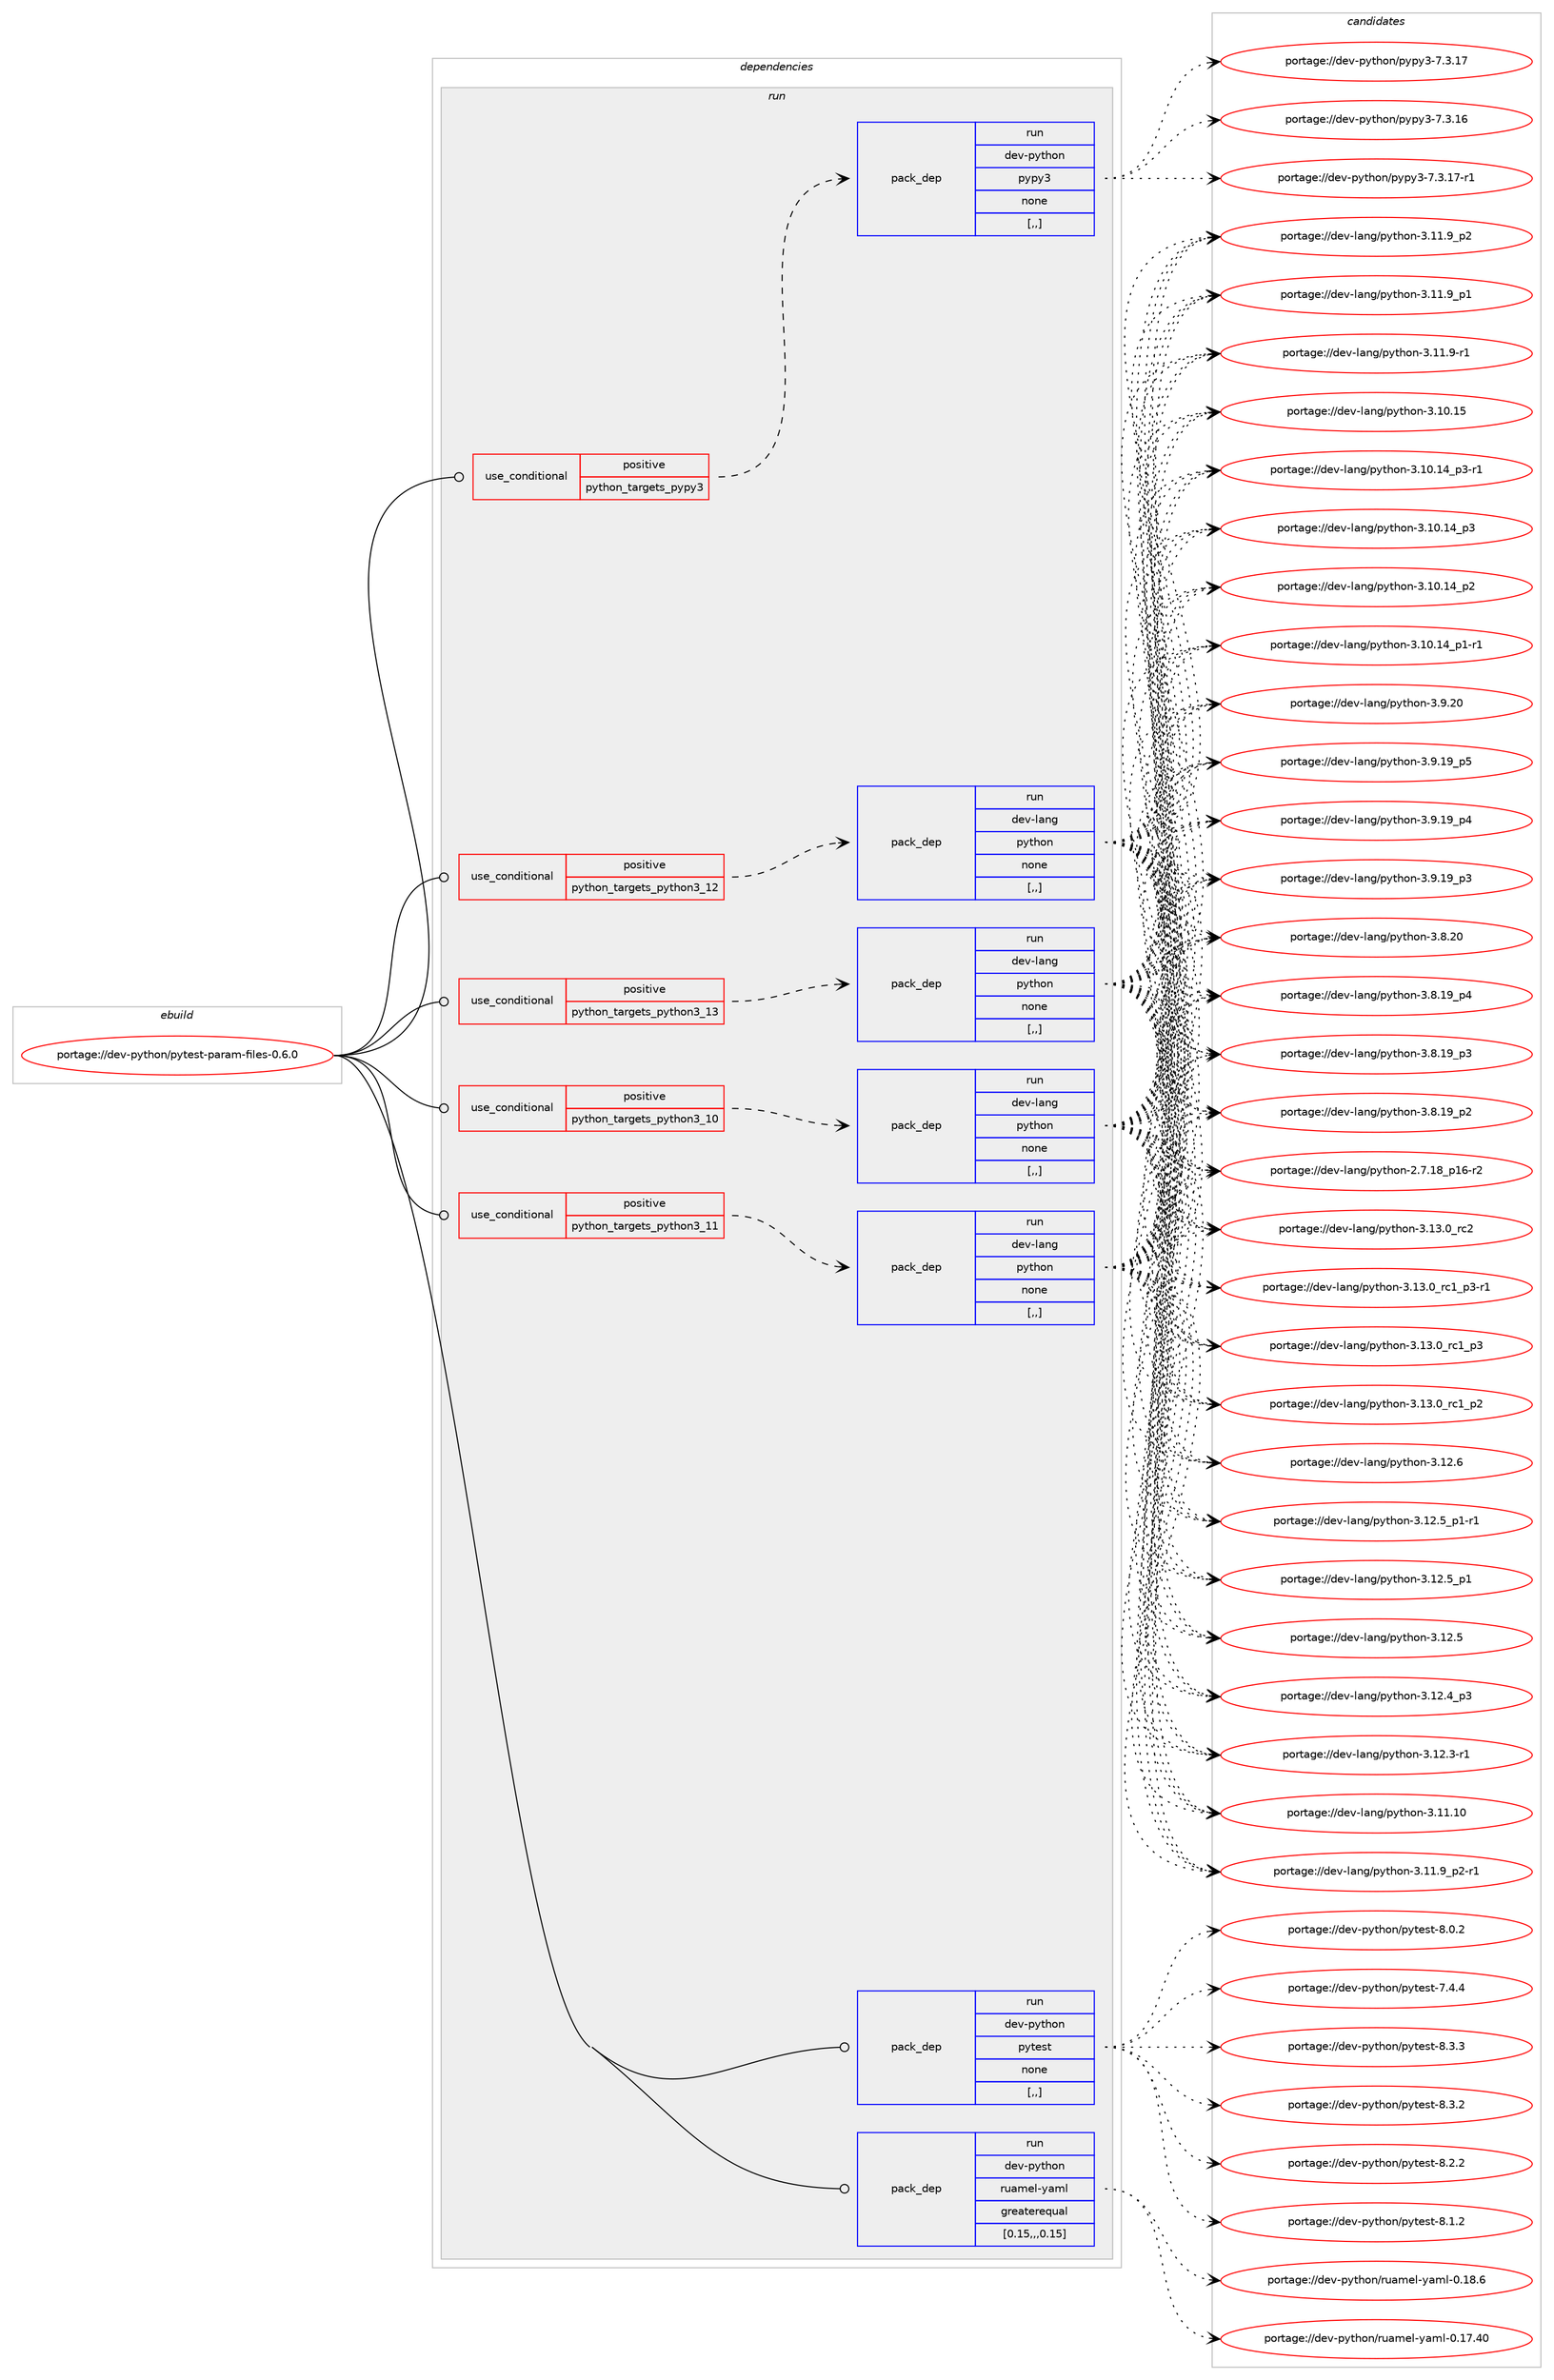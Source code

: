 digraph prolog {

# *************
# Graph options
# *************

newrank=true;
concentrate=true;
compound=true;
graph [rankdir=LR,fontname=Helvetica,fontsize=10,ranksep=1.5];#, ranksep=2.5, nodesep=0.2];
edge  [arrowhead=vee];
node  [fontname=Helvetica,fontsize=10];

# **********
# The ebuild
# **********

subgraph cluster_leftcol {
color=gray;
label=<<i>ebuild</i>>;
id [label="portage://dev-python/pytest-param-files-0.6.0", color=red, width=4, href="../dev-python/pytest-param-files-0.6.0.svg"];
}

# ****************
# The dependencies
# ****************

subgraph cluster_midcol {
color=gray;
label=<<i>dependencies</i>>;
subgraph cluster_compile {
fillcolor="#eeeeee";
style=filled;
label=<<i>compile</i>>;
}
subgraph cluster_compileandrun {
fillcolor="#eeeeee";
style=filled;
label=<<i>compile and run</i>>;
}
subgraph cluster_run {
fillcolor="#eeeeee";
style=filled;
label=<<i>run</i>>;
subgraph cond168613 {
dependency654462 [label=<<TABLE BORDER="0" CELLBORDER="1" CELLSPACING="0" CELLPADDING="4"><TR><TD ROWSPAN="3" CELLPADDING="10">use_conditional</TD></TR><TR><TD>positive</TD></TR><TR><TD>python_targets_pypy3</TD></TR></TABLE>>, shape=none, color=red];
subgraph pack480992 {
dependency654463 [label=<<TABLE BORDER="0" CELLBORDER="1" CELLSPACING="0" CELLPADDING="4" WIDTH="220"><TR><TD ROWSPAN="6" CELLPADDING="30">pack_dep</TD></TR><TR><TD WIDTH="110">run</TD></TR><TR><TD>dev-python</TD></TR><TR><TD>pypy3</TD></TR><TR><TD>none</TD></TR><TR><TD>[,,]</TD></TR></TABLE>>, shape=none, color=blue];
}
dependency654462:e -> dependency654463:w [weight=20,style="dashed",arrowhead="vee"];
}
id:e -> dependency654462:w [weight=20,style="solid",arrowhead="odot"];
subgraph cond168614 {
dependency654464 [label=<<TABLE BORDER="0" CELLBORDER="1" CELLSPACING="0" CELLPADDING="4"><TR><TD ROWSPAN="3" CELLPADDING="10">use_conditional</TD></TR><TR><TD>positive</TD></TR><TR><TD>python_targets_python3_10</TD></TR></TABLE>>, shape=none, color=red];
subgraph pack480993 {
dependency654465 [label=<<TABLE BORDER="0" CELLBORDER="1" CELLSPACING="0" CELLPADDING="4" WIDTH="220"><TR><TD ROWSPAN="6" CELLPADDING="30">pack_dep</TD></TR><TR><TD WIDTH="110">run</TD></TR><TR><TD>dev-lang</TD></TR><TR><TD>python</TD></TR><TR><TD>none</TD></TR><TR><TD>[,,]</TD></TR></TABLE>>, shape=none, color=blue];
}
dependency654464:e -> dependency654465:w [weight=20,style="dashed",arrowhead="vee"];
}
id:e -> dependency654464:w [weight=20,style="solid",arrowhead="odot"];
subgraph cond168615 {
dependency654466 [label=<<TABLE BORDER="0" CELLBORDER="1" CELLSPACING="0" CELLPADDING="4"><TR><TD ROWSPAN="3" CELLPADDING="10">use_conditional</TD></TR><TR><TD>positive</TD></TR><TR><TD>python_targets_python3_11</TD></TR></TABLE>>, shape=none, color=red];
subgraph pack480994 {
dependency654467 [label=<<TABLE BORDER="0" CELLBORDER="1" CELLSPACING="0" CELLPADDING="4" WIDTH="220"><TR><TD ROWSPAN="6" CELLPADDING="30">pack_dep</TD></TR><TR><TD WIDTH="110">run</TD></TR><TR><TD>dev-lang</TD></TR><TR><TD>python</TD></TR><TR><TD>none</TD></TR><TR><TD>[,,]</TD></TR></TABLE>>, shape=none, color=blue];
}
dependency654466:e -> dependency654467:w [weight=20,style="dashed",arrowhead="vee"];
}
id:e -> dependency654466:w [weight=20,style="solid",arrowhead="odot"];
subgraph cond168616 {
dependency654468 [label=<<TABLE BORDER="0" CELLBORDER="1" CELLSPACING="0" CELLPADDING="4"><TR><TD ROWSPAN="3" CELLPADDING="10">use_conditional</TD></TR><TR><TD>positive</TD></TR><TR><TD>python_targets_python3_12</TD></TR></TABLE>>, shape=none, color=red];
subgraph pack480995 {
dependency654469 [label=<<TABLE BORDER="0" CELLBORDER="1" CELLSPACING="0" CELLPADDING="4" WIDTH="220"><TR><TD ROWSPAN="6" CELLPADDING="30">pack_dep</TD></TR><TR><TD WIDTH="110">run</TD></TR><TR><TD>dev-lang</TD></TR><TR><TD>python</TD></TR><TR><TD>none</TD></TR><TR><TD>[,,]</TD></TR></TABLE>>, shape=none, color=blue];
}
dependency654468:e -> dependency654469:w [weight=20,style="dashed",arrowhead="vee"];
}
id:e -> dependency654468:w [weight=20,style="solid",arrowhead="odot"];
subgraph cond168617 {
dependency654470 [label=<<TABLE BORDER="0" CELLBORDER="1" CELLSPACING="0" CELLPADDING="4"><TR><TD ROWSPAN="3" CELLPADDING="10">use_conditional</TD></TR><TR><TD>positive</TD></TR><TR><TD>python_targets_python3_13</TD></TR></TABLE>>, shape=none, color=red];
subgraph pack480996 {
dependency654471 [label=<<TABLE BORDER="0" CELLBORDER="1" CELLSPACING="0" CELLPADDING="4" WIDTH="220"><TR><TD ROWSPAN="6" CELLPADDING="30">pack_dep</TD></TR><TR><TD WIDTH="110">run</TD></TR><TR><TD>dev-lang</TD></TR><TR><TD>python</TD></TR><TR><TD>none</TD></TR><TR><TD>[,,]</TD></TR></TABLE>>, shape=none, color=blue];
}
dependency654470:e -> dependency654471:w [weight=20,style="dashed",arrowhead="vee"];
}
id:e -> dependency654470:w [weight=20,style="solid",arrowhead="odot"];
subgraph pack480997 {
dependency654472 [label=<<TABLE BORDER="0" CELLBORDER="1" CELLSPACING="0" CELLPADDING="4" WIDTH="220"><TR><TD ROWSPAN="6" CELLPADDING="30">pack_dep</TD></TR><TR><TD WIDTH="110">run</TD></TR><TR><TD>dev-python</TD></TR><TR><TD>pytest</TD></TR><TR><TD>none</TD></TR><TR><TD>[,,]</TD></TR></TABLE>>, shape=none, color=blue];
}
id:e -> dependency654472:w [weight=20,style="solid",arrowhead="odot"];
subgraph pack480998 {
dependency654473 [label=<<TABLE BORDER="0" CELLBORDER="1" CELLSPACING="0" CELLPADDING="4" WIDTH="220"><TR><TD ROWSPAN="6" CELLPADDING="30">pack_dep</TD></TR><TR><TD WIDTH="110">run</TD></TR><TR><TD>dev-python</TD></TR><TR><TD>ruamel-yaml</TD></TR><TR><TD>greaterequal</TD></TR><TR><TD>[0.15,,,0.15]</TD></TR></TABLE>>, shape=none, color=blue];
}
id:e -> dependency654473:w [weight=20,style="solid",arrowhead="odot"];
}
}

# **************
# The candidates
# **************

subgraph cluster_choices {
rank=same;
color=gray;
label=<<i>candidates</i>>;

subgraph choice480992 {
color=black;
nodesep=1;
choice100101118451121211161041111104711212111212151455546514649554511449 [label="portage://dev-python/pypy3-7.3.17-r1", color=red, width=4,href="../dev-python/pypy3-7.3.17-r1.svg"];
choice10010111845112121116104111110471121211121215145554651464955 [label="portage://dev-python/pypy3-7.3.17", color=red, width=4,href="../dev-python/pypy3-7.3.17.svg"];
choice10010111845112121116104111110471121211121215145554651464954 [label="portage://dev-python/pypy3-7.3.16", color=red, width=4,href="../dev-python/pypy3-7.3.16.svg"];
dependency654463:e -> choice100101118451121211161041111104711212111212151455546514649554511449:w [style=dotted,weight="100"];
dependency654463:e -> choice10010111845112121116104111110471121211121215145554651464955:w [style=dotted,weight="100"];
dependency654463:e -> choice10010111845112121116104111110471121211121215145554651464954:w [style=dotted,weight="100"];
}
subgraph choice480993 {
color=black;
nodesep=1;
choice10010111845108971101034711212111610411111045514649514648951149950 [label="portage://dev-lang/python-3.13.0_rc2", color=red, width=4,href="../dev-lang/python-3.13.0_rc2.svg"];
choice1001011184510897110103471121211161041111104551464951464895114994995112514511449 [label="portage://dev-lang/python-3.13.0_rc1_p3-r1", color=red, width=4,href="../dev-lang/python-3.13.0_rc1_p3-r1.svg"];
choice100101118451089711010347112121116104111110455146495146489511499499511251 [label="portage://dev-lang/python-3.13.0_rc1_p3", color=red, width=4,href="../dev-lang/python-3.13.0_rc1_p3.svg"];
choice100101118451089711010347112121116104111110455146495146489511499499511250 [label="portage://dev-lang/python-3.13.0_rc1_p2", color=red, width=4,href="../dev-lang/python-3.13.0_rc1_p2.svg"];
choice10010111845108971101034711212111610411111045514649504654 [label="portage://dev-lang/python-3.12.6", color=red, width=4,href="../dev-lang/python-3.12.6.svg"];
choice1001011184510897110103471121211161041111104551464950465395112494511449 [label="portage://dev-lang/python-3.12.5_p1-r1", color=red, width=4,href="../dev-lang/python-3.12.5_p1-r1.svg"];
choice100101118451089711010347112121116104111110455146495046539511249 [label="portage://dev-lang/python-3.12.5_p1", color=red, width=4,href="../dev-lang/python-3.12.5_p1.svg"];
choice10010111845108971101034711212111610411111045514649504653 [label="portage://dev-lang/python-3.12.5", color=red, width=4,href="../dev-lang/python-3.12.5.svg"];
choice100101118451089711010347112121116104111110455146495046529511251 [label="portage://dev-lang/python-3.12.4_p3", color=red, width=4,href="../dev-lang/python-3.12.4_p3.svg"];
choice100101118451089711010347112121116104111110455146495046514511449 [label="portage://dev-lang/python-3.12.3-r1", color=red, width=4,href="../dev-lang/python-3.12.3-r1.svg"];
choice1001011184510897110103471121211161041111104551464949464948 [label="portage://dev-lang/python-3.11.10", color=red, width=4,href="../dev-lang/python-3.11.10.svg"];
choice1001011184510897110103471121211161041111104551464949465795112504511449 [label="portage://dev-lang/python-3.11.9_p2-r1", color=red, width=4,href="../dev-lang/python-3.11.9_p2-r1.svg"];
choice100101118451089711010347112121116104111110455146494946579511250 [label="portage://dev-lang/python-3.11.9_p2", color=red, width=4,href="../dev-lang/python-3.11.9_p2.svg"];
choice100101118451089711010347112121116104111110455146494946579511249 [label="portage://dev-lang/python-3.11.9_p1", color=red, width=4,href="../dev-lang/python-3.11.9_p1.svg"];
choice100101118451089711010347112121116104111110455146494946574511449 [label="portage://dev-lang/python-3.11.9-r1", color=red, width=4,href="../dev-lang/python-3.11.9-r1.svg"];
choice1001011184510897110103471121211161041111104551464948464953 [label="portage://dev-lang/python-3.10.15", color=red, width=4,href="../dev-lang/python-3.10.15.svg"];
choice100101118451089711010347112121116104111110455146494846495295112514511449 [label="portage://dev-lang/python-3.10.14_p3-r1", color=red, width=4,href="../dev-lang/python-3.10.14_p3-r1.svg"];
choice10010111845108971101034711212111610411111045514649484649529511251 [label="portage://dev-lang/python-3.10.14_p3", color=red, width=4,href="../dev-lang/python-3.10.14_p3.svg"];
choice10010111845108971101034711212111610411111045514649484649529511250 [label="portage://dev-lang/python-3.10.14_p2", color=red, width=4,href="../dev-lang/python-3.10.14_p2.svg"];
choice100101118451089711010347112121116104111110455146494846495295112494511449 [label="portage://dev-lang/python-3.10.14_p1-r1", color=red, width=4,href="../dev-lang/python-3.10.14_p1-r1.svg"];
choice10010111845108971101034711212111610411111045514657465048 [label="portage://dev-lang/python-3.9.20", color=red, width=4,href="../dev-lang/python-3.9.20.svg"];
choice100101118451089711010347112121116104111110455146574649579511253 [label="portage://dev-lang/python-3.9.19_p5", color=red, width=4,href="../dev-lang/python-3.9.19_p5.svg"];
choice100101118451089711010347112121116104111110455146574649579511252 [label="portage://dev-lang/python-3.9.19_p4", color=red, width=4,href="../dev-lang/python-3.9.19_p4.svg"];
choice100101118451089711010347112121116104111110455146574649579511251 [label="portage://dev-lang/python-3.9.19_p3", color=red, width=4,href="../dev-lang/python-3.9.19_p3.svg"];
choice10010111845108971101034711212111610411111045514656465048 [label="portage://dev-lang/python-3.8.20", color=red, width=4,href="../dev-lang/python-3.8.20.svg"];
choice100101118451089711010347112121116104111110455146564649579511252 [label="portage://dev-lang/python-3.8.19_p4", color=red, width=4,href="../dev-lang/python-3.8.19_p4.svg"];
choice100101118451089711010347112121116104111110455146564649579511251 [label="portage://dev-lang/python-3.8.19_p3", color=red, width=4,href="../dev-lang/python-3.8.19_p3.svg"];
choice100101118451089711010347112121116104111110455146564649579511250 [label="portage://dev-lang/python-3.8.19_p2", color=red, width=4,href="../dev-lang/python-3.8.19_p2.svg"];
choice100101118451089711010347112121116104111110455046554649569511249544511450 [label="portage://dev-lang/python-2.7.18_p16-r2", color=red, width=4,href="../dev-lang/python-2.7.18_p16-r2.svg"];
dependency654465:e -> choice10010111845108971101034711212111610411111045514649514648951149950:w [style=dotted,weight="100"];
dependency654465:e -> choice1001011184510897110103471121211161041111104551464951464895114994995112514511449:w [style=dotted,weight="100"];
dependency654465:e -> choice100101118451089711010347112121116104111110455146495146489511499499511251:w [style=dotted,weight="100"];
dependency654465:e -> choice100101118451089711010347112121116104111110455146495146489511499499511250:w [style=dotted,weight="100"];
dependency654465:e -> choice10010111845108971101034711212111610411111045514649504654:w [style=dotted,weight="100"];
dependency654465:e -> choice1001011184510897110103471121211161041111104551464950465395112494511449:w [style=dotted,weight="100"];
dependency654465:e -> choice100101118451089711010347112121116104111110455146495046539511249:w [style=dotted,weight="100"];
dependency654465:e -> choice10010111845108971101034711212111610411111045514649504653:w [style=dotted,weight="100"];
dependency654465:e -> choice100101118451089711010347112121116104111110455146495046529511251:w [style=dotted,weight="100"];
dependency654465:e -> choice100101118451089711010347112121116104111110455146495046514511449:w [style=dotted,weight="100"];
dependency654465:e -> choice1001011184510897110103471121211161041111104551464949464948:w [style=dotted,weight="100"];
dependency654465:e -> choice1001011184510897110103471121211161041111104551464949465795112504511449:w [style=dotted,weight="100"];
dependency654465:e -> choice100101118451089711010347112121116104111110455146494946579511250:w [style=dotted,weight="100"];
dependency654465:e -> choice100101118451089711010347112121116104111110455146494946579511249:w [style=dotted,weight="100"];
dependency654465:e -> choice100101118451089711010347112121116104111110455146494946574511449:w [style=dotted,weight="100"];
dependency654465:e -> choice1001011184510897110103471121211161041111104551464948464953:w [style=dotted,weight="100"];
dependency654465:e -> choice100101118451089711010347112121116104111110455146494846495295112514511449:w [style=dotted,weight="100"];
dependency654465:e -> choice10010111845108971101034711212111610411111045514649484649529511251:w [style=dotted,weight="100"];
dependency654465:e -> choice10010111845108971101034711212111610411111045514649484649529511250:w [style=dotted,weight="100"];
dependency654465:e -> choice100101118451089711010347112121116104111110455146494846495295112494511449:w [style=dotted,weight="100"];
dependency654465:e -> choice10010111845108971101034711212111610411111045514657465048:w [style=dotted,weight="100"];
dependency654465:e -> choice100101118451089711010347112121116104111110455146574649579511253:w [style=dotted,weight="100"];
dependency654465:e -> choice100101118451089711010347112121116104111110455146574649579511252:w [style=dotted,weight="100"];
dependency654465:e -> choice100101118451089711010347112121116104111110455146574649579511251:w [style=dotted,weight="100"];
dependency654465:e -> choice10010111845108971101034711212111610411111045514656465048:w [style=dotted,weight="100"];
dependency654465:e -> choice100101118451089711010347112121116104111110455146564649579511252:w [style=dotted,weight="100"];
dependency654465:e -> choice100101118451089711010347112121116104111110455146564649579511251:w [style=dotted,weight="100"];
dependency654465:e -> choice100101118451089711010347112121116104111110455146564649579511250:w [style=dotted,weight="100"];
dependency654465:e -> choice100101118451089711010347112121116104111110455046554649569511249544511450:w [style=dotted,weight="100"];
}
subgraph choice480994 {
color=black;
nodesep=1;
choice10010111845108971101034711212111610411111045514649514648951149950 [label="portage://dev-lang/python-3.13.0_rc2", color=red, width=4,href="../dev-lang/python-3.13.0_rc2.svg"];
choice1001011184510897110103471121211161041111104551464951464895114994995112514511449 [label="portage://dev-lang/python-3.13.0_rc1_p3-r1", color=red, width=4,href="../dev-lang/python-3.13.0_rc1_p3-r1.svg"];
choice100101118451089711010347112121116104111110455146495146489511499499511251 [label="portage://dev-lang/python-3.13.0_rc1_p3", color=red, width=4,href="../dev-lang/python-3.13.0_rc1_p3.svg"];
choice100101118451089711010347112121116104111110455146495146489511499499511250 [label="portage://dev-lang/python-3.13.0_rc1_p2", color=red, width=4,href="../dev-lang/python-3.13.0_rc1_p2.svg"];
choice10010111845108971101034711212111610411111045514649504654 [label="portage://dev-lang/python-3.12.6", color=red, width=4,href="../dev-lang/python-3.12.6.svg"];
choice1001011184510897110103471121211161041111104551464950465395112494511449 [label="portage://dev-lang/python-3.12.5_p1-r1", color=red, width=4,href="../dev-lang/python-3.12.5_p1-r1.svg"];
choice100101118451089711010347112121116104111110455146495046539511249 [label="portage://dev-lang/python-3.12.5_p1", color=red, width=4,href="../dev-lang/python-3.12.5_p1.svg"];
choice10010111845108971101034711212111610411111045514649504653 [label="portage://dev-lang/python-3.12.5", color=red, width=4,href="../dev-lang/python-3.12.5.svg"];
choice100101118451089711010347112121116104111110455146495046529511251 [label="portage://dev-lang/python-3.12.4_p3", color=red, width=4,href="../dev-lang/python-3.12.4_p3.svg"];
choice100101118451089711010347112121116104111110455146495046514511449 [label="portage://dev-lang/python-3.12.3-r1", color=red, width=4,href="../dev-lang/python-3.12.3-r1.svg"];
choice1001011184510897110103471121211161041111104551464949464948 [label="portage://dev-lang/python-3.11.10", color=red, width=4,href="../dev-lang/python-3.11.10.svg"];
choice1001011184510897110103471121211161041111104551464949465795112504511449 [label="portage://dev-lang/python-3.11.9_p2-r1", color=red, width=4,href="../dev-lang/python-3.11.9_p2-r1.svg"];
choice100101118451089711010347112121116104111110455146494946579511250 [label="portage://dev-lang/python-3.11.9_p2", color=red, width=4,href="../dev-lang/python-3.11.9_p2.svg"];
choice100101118451089711010347112121116104111110455146494946579511249 [label="portage://dev-lang/python-3.11.9_p1", color=red, width=4,href="../dev-lang/python-3.11.9_p1.svg"];
choice100101118451089711010347112121116104111110455146494946574511449 [label="portage://dev-lang/python-3.11.9-r1", color=red, width=4,href="../dev-lang/python-3.11.9-r1.svg"];
choice1001011184510897110103471121211161041111104551464948464953 [label="portage://dev-lang/python-3.10.15", color=red, width=4,href="../dev-lang/python-3.10.15.svg"];
choice100101118451089711010347112121116104111110455146494846495295112514511449 [label="portage://dev-lang/python-3.10.14_p3-r1", color=red, width=4,href="../dev-lang/python-3.10.14_p3-r1.svg"];
choice10010111845108971101034711212111610411111045514649484649529511251 [label="portage://dev-lang/python-3.10.14_p3", color=red, width=4,href="../dev-lang/python-3.10.14_p3.svg"];
choice10010111845108971101034711212111610411111045514649484649529511250 [label="portage://dev-lang/python-3.10.14_p2", color=red, width=4,href="../dev-lang/python-3.10.14_p2.svg"];
choice100101118451089711010347112121116104111110455146494846495295112494511449 [label="portage://dev-lang/python-3.10.14_p1-r1", color=red, width=4,href="../dev-lang/python-3.10.14_p1-r1.svg"];
choice10010111845108971101034711212111610411111045514657465048 [label="portage://dev-lang/python-3.9.20", color=red, width=4,href="../dev-lang/python-3.9.20.svg"];
choice100101118451089711010347112121116104111110455146574649579511253 [label="portage://dev-lang/python-3.9.19_p5", color=red, width=4,href="../dev-lang/python-3.9.19_p5.svg"];
choice100101118451089711010347112121116104111110455146574649579511252 [label="portage://dev-lang/python-3.9.19_p4", color=red, width=4,href="../dev-lang/python-3.9.19_p4.svg"];
choice100101118451089711010347112121116104111110455146574649579511251 [label="portage://dev-lang/python-3.9.19_p3", color=red, width=4,href="../dev-lang/python-3.9.19_p3.svg"];
choice10010111845108971101034711212111610411111045514656465048 [label="portage://dev-lang/python-3.8.20", color=red, width=4,href="../dev-lang/python-3.8.20.svg"];
choice100101118451089711010347112121116104111110455146564649579511252 [label="portage://dev-lang/python-3.8.19_p4", color=red, width=4,href="../dev-lang/python-3.8.19_p4.svg"];
choice100101118451089711010347112121116104111110455146564649579511251 [label="portage://dev-lang/python-3.8.19_p3", color=red, width=4,href="../dev-lang/python-3.8.19_p3.svg"];
choice100101118451089711010347112121116104111110455146564649579511250 [label="portage://dev-lang/python-3.8.19_p2", color=red, width=4,href="../dev-lang/python-3.8.19_p2.svg"];
choice100101118451089711010347112121116104111110455046554649569511249544511450 [label="portage://dev-lang/python-2.7.18_p16-r2", color=red, width=4,href="../dev-lang/python-2.7.18_p16-r2.svg"];
dependency654467:e -> choice10010111845108971101034711212111610411111045514649514648951149950:w [style=dotted,weight="100"];
dependency654467:e -> choice1001011184510897110103471121211161041111104551464951464895114994995112514511449:w [style=dotted,weight="100"];
dependency654467:e -> choice100101118451089711010347112121116104111110455146495146489511499499511251:w [style=dotted,weight="100"];
dependency654467:e -> choice100101118451089711010347112121116104111110455146495146489511499499511250:w [style=dotted,weight="100"];
dependency654467:e -> choice10010111845108971101034711212111610411111045514649504654:w [style=dotted,weight="100"];
dependency654467:e -> choice1001011184510897110103471121211161041111104551464950465395112494511449:w [style=dotted,weight="100"];
dependency654467:e -> choice100101118451089711010347112121116104111110455146495046539511249:w [style=dotted,weight="100"];
dependency654467:e -> choice10010111845108971101034711212111610411111045514649504653:w [style=dotted,weight="100"];
dependency654467:e -> choice100101118451089711010347112121116104111110455146495046529511251:w [style=dotted,weight="100"];
dependency654467:e -> choice100101118451089711010347112121116104111110455146495046514511449:w [style=dotted,weight="100"];
dependency654467:e -> choice1001011184510897110103471121211161041111104551464949464948:w [style=dotted,weight="100"];
dependency654467:e -> choice1001011184510897110103471121211161041111104551464949465795112504511449:w [style=dotted,weight="100"];
dependency654467:e -> choice100101118451089711010347112121116104111110455146494946579511250:w [style=dotted,weight="100"];
dependency654467:e -> choice100101118451089711010347112121116104111110455146494946579511249:w [style=dotted,weight="100"];
dependency654467:e -> choice100101118451089711010347112121116104111110455146494946574511449:w [style=dotted,weight="100"];
dependency654467:e -> choice1001011184510897110103471121211161041111104551464948464953:w [style=dotted,weight="100"];
dependency654467:e -> choice100101118451089711010347112121116104111110455146494846495295112514511449:w [style=dotted,weight="100"];
dependency654467:e -> choice10010111845108971101034711212111610411111045514649484649529511251:w [style=dotted,weight="100"];
dependency654467:e -> choice10010111845108971101034711212111610411111045514649484649529511250:w [style=dotted,weight="100"];
dependency654467:e -> choice100101118451089711010347112121116104111110455146494846495295112494511449:w [style=dotted,weight="100"];
dependency654467:e -> choice10010111845108971101034711212111610411111045514657465048:w [style=dotted,weight="100"];
dependency654467:e -> choice100101118451089711010347112121116104111110455146574649579511253:w [style=dotted,weight="100"];
dependency654467:e -> choice100101118451089711010347112121116104111110455146574649579511252:w [style=dotted,weight="100"];
dependency654467:e -> choice100101118451089711010347112121116104111110455146574649579511251:w [style=dotted,weight="100"];
dependency654467:e -> choice10010111845108971101034711212111610411111045514656465048:w [style=dotted,weight="100"];
dependency654467:e -> choice100101118451089711010347112121116104111110455146564649579511252:w [style=dotted,weight="100"];
dependency654467:e -> choice100101118451089711010347112121116104111110455146564649579511251:w [style=dotted,weight="100"];
dependency654467:e -> choice100101118451089711010347112121116104111110455146564649579511250:w [style=dotted,weight="100"];
dependency654467:e -> choice100101118451089711010347112121116104111110455046554649569511249544511450:w [style=dotted,weight="100"];
}
subgraph choice480995 {
color=black;
nodesep=1;
choice10010111845108971101034711212111610411111045514649514648951149950 [label="portage://dev-lang/python-3.13.0_rc2", color=red, width=4,href="../dev-lang/python-3.13.0_rc2.svg"];
choice1001011184510897110103471121211161041111104551464951464895114994995112514511449 [label="portage://dev-lang/python-3.13.0_rc1_p3-r1", color=red, width=4,href="../dev-lang/python-3.13.0_rc1_p3-r1.svg"];
choice100101118451089711010347112121116104111110455146495146489511499499511251 [label="portage://dev-lang/python-3.13.0_rc1_p3", color=red, width=4,href="../dev-lang/python-3.13.0_rc1_p3.svg"];
choice100101118451089711010347112121116104111110455146495146489511499499511250 [label="portage://dev-lang/python-3.13.0_rc1_p2", color=red, width=4,href="../dev-lang/python-3.13.0_rc1_p2.svg"];
choice10010111845108971101034711212111610411111045514649504654 [label="portage://dev-lang/python-3.12.6", color=red, width=4,href="../dev-lang/python-3.12.6.svg"];
choice1001011184510897110103471121211161041111104551464950465395112494511449 [label="portage://dev-lang/python-3.12.5_p1-r1", color=red, width=4,href="../dev-lang/python-3.12.5_p1-r1.svg"];
choice100101118451089711010347112121116104111110455146495046539511249 [label="portage://dev-lang/python-3.12.5_p1", color=red, width=4,href="../dev-lang/python-3.12.5_p1.svg"];
choice10010111845108971101034711212111610411111045514649504653 [label="portage://dev-lang/python-3.12.5", color=red, width=4,href="../dev-lang/python-3.12.5.svg"];
choice100101118451089711010347112121116104111110455146495046529511251 [label="portage://dev-lang/python-3.12.4_p3", color=red, width=4,href="../dev-lang/python-3.12.4_p3.svg"];
choice100101118451089711010347112121116104111110455146495046514511449 [label="portage://dev-lang/python-3.12.3-r1", color=red, width=4,href="../dev-lang/python-3.12.3-r1.svg"];
choice1001011184510897110103471121211161041111104551464949464948 [label="portage://dev-lang/python-3.11.10", color=red, width=4,href="../dev-lang/python-3.11.10.svg"];
choice1001011184510897110103471121211161041111104551464949465795112504511449 [label="portage://dev-lang/python-3.11.9_p2-r1", color=red, width=4,href="../dev-lang/python-3.11.9_p2-r1.svg"];
choice100101118451089711010347112121116104111110455146494946579511250 [label="portage://dev-lang/python-3.11.9_p2", color=red, width=4,href="../dev-lang/python-3.11.9_p2.svg"];
choice100101118451089711010347112121116104111110455146494946579511249 [label="portage://dev-lang/python-3.11.9_p1", color=red, width=4,href="../dev-lang/python-3.11.9_p1.svg"];
choice100101118451089711010347112121116104111110455146494946574511449 [label="portage://dev-lang/python-3.11.9-r1", color=red, width=4,href="../dev-lang/python-3.11.9-r1.svg"];
choice1001011184510897110103471121211161041111104551464948464953 [label="portage://dev-lang/python-3.10.15", color=red, width=4,href="../dev-lang/python-3.10.15.svg"];
choice100101118451089711010347112121116104111110455146494846495295112514511449 [label="portage://dev-lang/python-3.10.14_p3-r1", color=red, width=4,href="../dev-lang/python-3.10.14_p3-r1.svg"];
choice10010111845108971101034711212111610411111045514649484649529511251 [label="portage://dev-lang/python-3.10.14_p3", color=red, width=4,href="../dev-lang/python-3.10.14_p3.svg"];
choice10010111845108971101034711212111610411111045514649484649529511250 [label="portage://dev-lang/python-3.10.14_p2", color=red, width=4,href="../dev-lang/python-3.10.14_p2.svg"];
choice100101118451089711010347112121116104111110455146494846495295112494511449 [label="portage://dev-lang/python-3.10.14_p1-r1", color=red, width=4,href="../dev-lang/python-3.10.14_p1-r1.svg"];
choice10010111845108971101034711212111610411111045514657465048 [label="portage://dev-lang/python-3.9.20", color=red, width=4,href="../dev-lang/python-3.9.20.svg"];
choice100101118451089711010347112121116104111110455146574649579511253 [label="portage://dev-lang/python-3.9.19_p5", color=red, width=4,href="../dev-lang/python-3.9.19_p5.svg"];
choice100101118451089711010347112121116104111110455146574649579511252 [label="portage://dev-lang/python-3.9.19_p4", color=red, width=4,href="../dev-lang/python-3.9.19_p4.svg"];
choice100101118451089711010347112121116104111110455146574649579511251 [label="portage://dev-lang/python-3.9.19_p3", color=red, width=4,href="../dev-lang/python-3.9.19_p3.svg"];
choice10010111845108971101034711212111610411111045514656465048 [label="portage://dev-lang/python-3.8.20", color=red, width=4,href="../dev-lang/python-3.8.20.svg"];
choice100101118451089711010347112121116104111110455146564649579511252 [label="portage://dev-lang/python-3.8.19_p4", color=red, width=4,href="../dev-lang/python-3.8.19_p4.svg"];
choice100101118451089711010347112121116104111110455146564649579511251 [label="portage://dev-lang/python-3.8.19_p3", color=red, width=4,href="../dev-lang/python-3.8.19_p3.svg"];
choice100101118451089711010347112121116104111110455146564649579511250 [label="portage://dev-lang/python-3.8.19_p2", color=red, width=4,href="../dev-lang/python-3.8.19_p2.svg"];
choice100101118451089711010347112121116104111110455046554649569511249544511450 [label="portage://dev-lang/python-2.7.18_p16-r2", color=red, width=4,href="../dev-lang/python-2.7.18_p16-r2.svg"];
dependency654469:e -> choice10010111845108971101034711212111610411111045514649514648951149950:w [style=dotted,weight="100"];
dependency654469:e -> choice1001011184510897110103471121211161041111104551464951464895114994995112514511449:w [style=dotted,weight="100"];
dependency654469:e -> choice100101118451089711010347112121116104111110455146495146489511499499511251:w [style=dotted,weight="100"];
dependency654469:e -> choice100101118451089711010347112121116104111110455146495146489511499499511250:w [style=dotted,weight="100"];
dependency654469:e -> choice10010111845108971101034711212111610411111045514649504654:w [style=dotted,weight="100"];
dependency654469:e -> choice1001011184510897110103471121211161041111104551464950465395112494511449:w [style=dotted,weight="100"];
dependency654469:e -> choice100101118451089711010347112121116104111110455146495046539511249:w [style=dotted,weight="100"];
dependency654469:e -> choice10010111845108971101034711212111610411111045514649504653:w [style=dotted,weight="100"];
dependency654469:e -> choice100101118451089711010347112121116104111110455146495046529511251:w [style=dotted,weight="100"];
dependency654469:e -> choice100101118451089711010347112121116104111110455146495046514511449:w [style=dotted,weight="100"];
dependency654469:e -> choice1001011184510897110103471121211161041111104551464949464948:w [style=dotted,weight="100"];
dependency654469:e -> choice1001011184510897110103471121211161041111104551464949465795112504511449:w [style=dotted,weight="100"];
dependency654469:e -> choice100101118451089711010347112121116104111110455146494946579511250:w [style=dotted,weight="100"];
dependency654469:e -> choice100101118451089711010347112121116104111110455146494946579511249:w [style=dotted,weight="100"];
dependency654469:e -> choice100101118451089711010347112121116104111110455146494946574511449:w [style=dotted,weight="100"];
dependency654469:e -> choice1001011184510897110103471121211161041111104551464948464953:w [style=dotted,weight="100"];
dependency654469:e -> choice100101118451089711010347112121116104111110455146494846495295112514511449:w [style=dotted,weight="100"];
dependency654469:e -> choice10010111845108971101034711212111610411111045514649484649529511251:w [style=dotted,weight="100"];
dependency654469:e -> choice10010111845108971101034711212111610411111045514649484649529511250:w [style=dotted,weight="100"];
dependency654469:e -> choice100101118451089711010347112121116104111110455146494846495295112494511449:w [style=dotted,weight="100"];
dependency654469:e -> choice10010111845108971101034711212111610411111045514657465048:w [style=dotted,weight="100"];
dependency654469:e -> choice100101118451089711010347112121116104111110455146574649579511253:w [style=dotted,weight="100"];
dependency654469:e -> choice100101118451089711010347112121116104111110455146574649579511252:w [style=dotted,weight="100"];
dependency654469:e -> choice100101118451089711010347112121116104111110455146574649579511251:w [style=dotted,weight="100"];
dependency654469:e -> choice10010111845108971101034711212111610411111045514656465048:w [style=dotted,weight="100"];
dependency654469:e -> choice100101118451089711010347112121116104111110455146564649579511252:w [style=dotted,weight="100"];
dependency654469:e -> choice100101118451089711010347112121116104111110455146564649579511251:w [style=dotted,weight="100"];
dependency654469:e -> choice100101118451089711010347112121116104111110455146564649579511250:w [style=dotted,weight="100"];
dependency654469:e -> choice100101118451089711010347112121116104111110455046554649569511249544511450:w [style=dotted,weight="100"];
}
subgraph choice480996 {
color=black;
nodesep=1;
choice10010111845108971101034711212111610411111045514649514648951149950 [label="portage://dev-lang/python-3.13.0_rc2", color=red, width=4,href="../dev-lang/python-3.13.0_rc2.svg"];
choice1001011184510897110103471121211161041111104551464951464895114994995112514511449 [label="portage://dev-lang/python-3.13.0_rc1_p3-r1", color=red, width=4,href="../dev-lang/python-3.13.0_rc1_p3-r1.svg"];
choice100101118451089711010347112121116104111110455146495146489511499499511251 [label="portage://dev-lang/python-3.13.0_rc1_p3", color=red, width=4,href="../dev-lang/python-3.13.0_rc1_p3.svg"];
choice100101118451089711010347112121116104111110455146495146489511499499511250 [label="portage://dev-lang/python-3.13.0_rc1_p2", color=red, width=4,href="../dev-lang/python-3.13.0_rc1_p2.svg"];
choice10010111845108971101034711212111610411111045514649504654 [label="portage://dev-lang/python-3.12.6", color=red, width=4,href="../dev-lang/python-3.12.6.svg"];
choice1001011184510897110103471121211161041111104551464950465395112494511449 [label="portage://dev-lang/python-3.12.5_p1-r1", color=red, width=4,href="../dev-lang/python-3.12.5_p1-r1.svg"];
choice100101118451089711010347112121116104111110455146495046539511249 [label="portage://dev-lang/python-3.12.5_p1", color=red, width=4,href="../dev-lang/python-3.12.5_p1.svg"];
choice10010111845108971101034711212111610411111045514649504653 [label="portage://dev-lang/python-3.12.5", color=red, width=4,href="../dev-lang/python-3.12.5.svg"];
choice100101118451089711010347112121116104111110455146495046529511251 [label="portage://dev-lang/python-3.12.4_p3", color=red, width=4,href="../dev-lang/python-3.12.4_p3.svg"];
choice100101118451089711010347112121116104111110455146495046514511449 [label="portage://dev-lang/python-3.12.3-r1", color=red, width=4,href="../dev-lang/python-3.12.3-r1.svg"];
choice1001011184510897110103471121211161041111104551464949464948 [label="portage://dev-lang/python-3.11.10", color=red, width=4,href="../dev-lang/python-3.11.10.svg"];
choice1001011184510897110103471121211161041111104551464949465795112504511449 [label="portage://dev-lang/python-3.11.9_p2-r1", color=red, width=4,href="../dev-lang/python-3.11.9_p2-r1.svg"];
choice100101118451089711010347112121116104111110455146494946579511250 [label="portage://dev-lang/python-3.11.9_p2", color=red, width=4,href="../dev-lang/python-3.11.9_p2.svg"];
choice100101118451089711010347112121116104111110455146494946579511249 [label="portage://dev-lang/python-3.11.9_p1", color=red, width=4,href="../dev-lang/python-3.11.9_p1.svg"];
choice100101118451089711010347112121116104111110455146494946574511449 [label="portage://dev-lang/python-3.11.9-r1", color=red, width=4,href="../dev-lang/python-3.11.9-r1.svg"];
choice1001011184510897110103471121211161041111104551464948464953 [label="portage://dev-lang/python-3.10.15", color=red, width=4,href="../dev-lang/python-3.10.15.svg"];
choice100101118451089711010347112121116104111110455146494846495295112514511449 [label="portage://dev-lang/python-3.10.14_p3-r1", color=red, width=4,href="../dev-lang/python-3.10.14_p3-r1.svg"];
choice10010111845108971101034711212111610411111045514649484649529511251 [label="portage://dev-lang/python-3.10.14_p3", color=red, width=4,href="../dev-lang/python-3.10.14_p3.svg"];
choice10010111845108971101034711212111610411111045514649484649529511250 [label="portage://dev-lang/python-3.10.14_p2", color=red, width=4,href="../dev-lang/python-3.10.14_p2.svg"];
choice100101118451089711010347112121116104111110455146494846495295112494511449 [label="portage://dev-lang/python-3.10.14_p1-r1", color=red, width=4,href="../dev-lang/python-3.10.14_p1-r1.svg"];
choice10010111845108971101034711212111610411111045514657465048 [label="portage://dev-lang/python-3.9.20", color=red, width=4,href="../dev-lang/python-3.9.20.svg"];
choice100101118451089711010347112121116104111110455146574649579511253 [label="portage://dev-lang/python-3.9.19_p5", color=red, width=4,href="../dev-lang/python-3.9.19_p5.svg"];
choice100101118451089711010347112121116104111110455146574649579511252 [label="portage://dev-lang/python-3.9.19_p4", color=red, width=4,href="../dev-lang/python-3.9.19_p4.svg"];
choice100101118451089711010347112121116104111110455146574649579511251 [label="portage://dev-lang/python-3.9.19_p3", color=red, width=4,href="../dev-lang/python-3.9.19_p3.svg"];
choice10010111845108971101034711212111610411111045514656465048 [label="portage://dev-lang/python-3.8.20", color=red, width=4,href="../dev-lang/python-3.8.20.svg"];
choice100101118451089711010347112121116104111110455146564649579511252 [label="portage://dev-lang/python-3.8.19_p4", color=red, width=4,href="../dev-lang/python-3.8.19_p4.svg"];
choice100101118451089711010347112121116104111110455146564649579511251 [label="portage://dev-lang/python-3.8.19_p3", color=red, width=4,href="../dev-lang/python-3.8.19_p3.svg"];
choice100101118451089711010347112121116104111110455146564649579511250 [label="portage://dev-lang/python-3.8.19_p2", color=red, width=4,href="../dev-lang/python-3.8.19_p2.svg"];
choice100101118451089711010347112121116104111110455046554649569511249544511450 [label="portage://dev-lang/python-2.7.18_p16-r2", color=red, width=4,href="../dev-lang/python-2.7.18_p16-r2.svg"];
dependency654471:e -> choice10010111845108971101034711212111610411111045514649514648951149950:w [style=dotted,weight="100"];
dependency654471:e -> choice1001011184510897110103471121211161041111104551464951464895114994995112514511449:w [style=dotted,weight="100"];
dependency654471:e -> choice100101118451089711010347112121116104111110455146495146489511499499511251:w [style=dotted,weight="100"];
dependency654471:e -> choice100101118451089711010347112121116104111110455146495146489511499499511250:w [style=dotted,weight="100"];
dependency654471:e -> choice10010111845108971101034711212111610411111045514649504654:w [style=dotted,weight="100"];
dependency654471:e -> choice1001011184510897110103471121211161041111104551464950465395112494511449:w [style=dotted,weight="100"];
dependency654471:e -> choice100101118451089711010347112121116104111110455146495046539511249:w [style=dotted,weight="100"];
dependency654471:e -> choice10010111845108971101034711212111610411111045514649504653:w [style=dotted,weight="100"];
dependency654471:e -> choice100101118451089711010347112121116104111110455146495046529511251:w [style=dotted,weight="100"];
dependency654471:e -> choice100101118451089711010347112121116104111110455146495046514511449:w [style=dotted,weight="100"];
dependency654471:e -> choice1001011184510897110103471121211161041111104551464949464948:w [style=dotted,weight="100"];
dependency654471:e -> choice1001011184510897110103471121211161041111104551464949465795112504511449:w [style=dotted,weight="100"];
dependency654471:e -> choice100101118451089711010347112121116104111110455146494946579511250:w [style=dotted,weight="100"];
dependency654471:e -> choice100101118451089711010347112121116104111110455146494946579511249:w [style=dotted,weight="100"];
dependency654471:e -> choice100101118451089711010347112121116104111110455146494946574511449:w [style=dotted,weight="100"];
dependency654471:e -> choice1001011184510897110103471121211161041111104551464948464953:w [style=dotted,weight="100"];
dependency654471:e -> choice100101118451089711010347112121116104111110455146494846495295112514511449:w [style=dotted,weight="100"];
dependency654471:e -> choice10010111845108971101034711212111610411111045514649484649529511251:w [style=dotted,weight="100"];
dependency654471:e -> choice10010111845108971101034711212111610411111045514649484649529511250:w [style=dotted,weight="100"];
dependency654471:e -> choice100101118451089711010347112121116104111110455146494846495295112494511449:w [style=dotted,weight="100"];
dependency654471:e -> choice10010111845108971101034711212111610411111045514657465048:w [style=dotted,weight="100"];
dependency654471:e -> choice100101118451089711010347112121116104111110455146574649579511253:w [style=dotted,weight="100"];
dependency654471:e -> choice100101118451089711010347112121116104111110455146574649579511252:w [style=dotted,weight="100"];
dependency654471:e -> choice100101118451089711010347112121116104111110455146574649579511251:w [style=dotted,weight="100"];
dependency654471:e -> choice10010111845108971101034711212111610411111045514656465048:w [style=dotted,weight="100"];
dependency654471:e -> choice100101118451089711010347112121116104111110455146564649579511252:w [style=dotted,weight="100"];
dependency654471:e -> choice100101118451089711010347112121116104111110455146564649579511251:w [style=dotted,weight="100"];
dependency654471:e -> choice100101118451089711010347112121116104111110455146564649579511250:w [style=dotted,weight="100"];
dependency654471:e -> choice100101118451089711010347112121116104111110455046554649569511249544511450:w [style=dotted,weight="100"];
}
subgraph choice480997 {
color=black;
nodesep=1;
choice1001011184511212111610411111047112121116101115116455646514651 [label="portage://dev-python/pytest-8.3.3", color=red, width=4,href="../dev-python/pytest-8.3.3.svg"];
choice1001011184511212111610411111047112121116101115116455646514650 [label="portage://dev-python/pytest-8.3.2", color=red, width=4,href="../dev-python/pytest-8.3.2.svg"];
choice1001011184511212111610411111047112121116101115116455646504650 [label="portage://dev-python/pytest-8.2.2", color=red, width=4,href="../dev-python/pytest-8.2.2.svg"];
choice1001011184511212111610411111047112121116101115116455646494650 [label="portage://dev-python/pytest-8.1.2", color=red, width=4,href="../dev-python/pytest-8.1.2.svg"];
choice1001011184511212111610411111047112121116101115116455646484650 [label="portage://dev-python/pytest-8.0.2", color=red, width=4,href="../dev-python/pytest-8.0.2.svg"];
choice1001011184511212111610411111047112121116101115116455546524652 [label="portage://dev-python/pytest-7.4.4", color=red, width=4,href="../dev-python/pytest-7.4.4.svg"];
dependency654472:e -> choice1001011184511212111610411111047112121116101115116455646514651:w [style=dotted,weight="100"];
dependency654472:e -> choice1001011184511212111610411111047112121116101115116455646514650:w [style=dotted,weight="100"];
dependency654472:e -> choice1001011184511212111610411111047112121116101115116455646504650:w [style=dotted,weight="100"];
dependency654472:e -> choice1001011184511212111610411111047112121116101115116455646494650:w [style=dotted,weight="100"];
dependency654472:e -> choice1001011184511212111610411111047112121116101115116455646484650:w [style=dotted,weight="100"];
dependency654472:e -> choice1001011184511212111610411111047112121116101115116455546524652:w [style=dotted,weight="100"];
}
subgraph choice480998 {
color=black;
nodesep=1;
choice100101118451121211161041111104711411797109101108451219710910845484649564654 [label="portage://dev-python/ruamel-yaml-0.18.6", color=red, width=4,href="../dev-python/ruamel-yaml-0.18.6.svg"];
choice10010111845112121116104111110471141179710910110845121971091084548464955465248 [label="portage://dev-python/ruamel-yaml-0.17.40", color=red, width=4,href="../dev-python/ruamel-yaml-0.17.40.svg"];
dependency654473:e -> choice100101118451121211161041111104711411797109101108451219710910845484649564654:w [style=dotted,weight="100"];
dependency654473:e -> choice10010111845112121116104111110471141179710910110845121971091084548464955465248:w [style=dotted,weight="100"];
}
}

}
